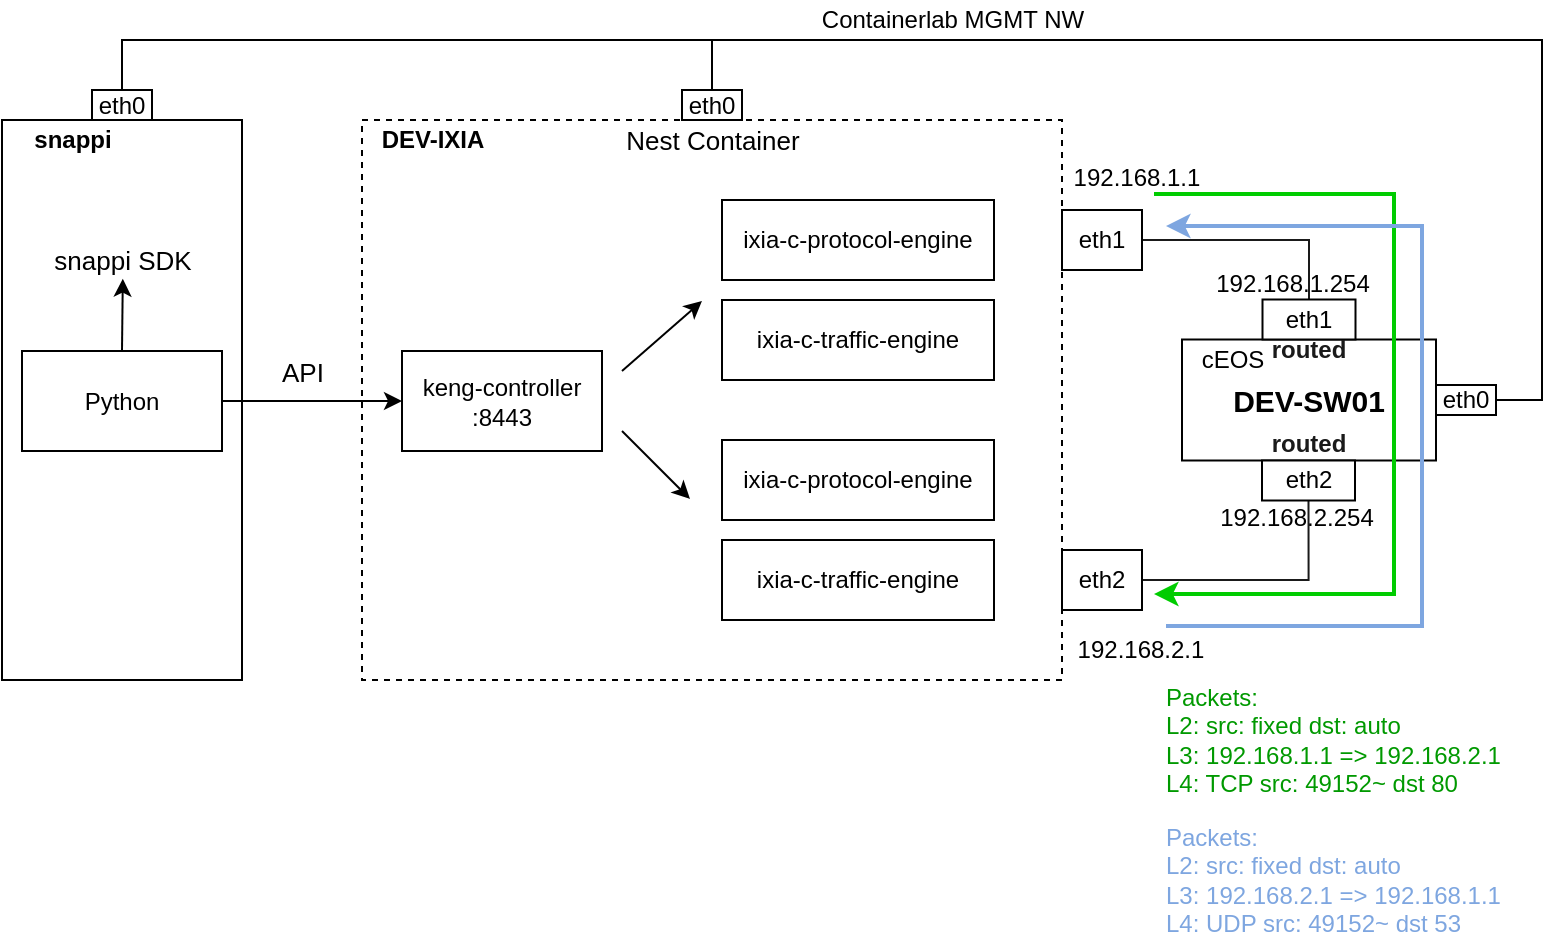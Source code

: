<mxfile version="16.5.1" type="device"><diagram id="_tSotB8_fe5r-u6qb8kP" name="ページ1"><mxGraphModel dx="1422" dy="872" grid="0" gridSize="10" guides="1" tooltips="1" connect="1" arrows="1" fold="1" page="0" pageScale="1" pageWidth="827" pageHeight="1169" math="0" shadow="0"><root><mxCell id="0"/><mxCell id="1" parent="0"/><mxCell id="9Ts4lJ3bNrReX1Q-OMnE-1" value="" style="rounded=0;whiteSpace=wrap;html=1;dashed=1;" parent="1" vertex="1"><mxGeometry x="260" y="310" width="350" height="280" as="geometry"/></mxCell><mxCell id="9Ts4lJ3bNrReX1Q-OMnE-2" value="DEV-IXIA" style="text;html=1;align=center;verticalAlign=middle;resizable=0;points=[];autosize=1;strokeColor=none;fillColor=none;fontStyle=1" parent="1" vertex="1"><mxGeometry x="260" y="310" width="70" height="20" as="geometry"/></mxCell><mxCell id="9Ts4lJ3bNrReX1Q-OMnE-31" style="edgeStyle=orthogonalEdgeStyle;rounded=0;orthogonalLoop=1;jettySize=auto;html=1;exitX=0.5;exitY=0;exitDx=0;exitDy=0;entryX=0.5;entryY=0;entryDx=0;entryDy=0;fontSize=12;endArrow=none;endFill=0;" parent="1" source="9Ts4lJ3bNrReX1Q-OMnE-35" target="9Ts4lJ3bNrReX1Q-OMnE-34" edge="1"><mxGeometry relative="1" as="geometry"><Array as="points"><mxPoint x="140" y="270"/><mxPoint x="435" y="270"/></Array></mxGeometry></mxCell><mxCell id="9Ts4lJ3bNrReX1Q-OMnE-3" value="" style="rounded=0;whiteSpace=wrap;html=1;" parent="1" vertex="1"><mxGeometry x="80" y="310" width="120" height="280" as="geometry"/></mxCell><mxCell id="9Ts4lJ3bNrReX1Q-OMnE-4" value="snappi" style="text;html=1;align=center;verticalAlign=middle;resizable=0;points=[];autosize=1;strokeColor=none;fillColor=none;fontStyle=1" parent="1" vertex="1"><mxGeometry x="90" y="310" width="50" height="20" as="geometry"/></mxCell><mxCell id="9Ts4lJ3bNrReX1Q-OMnE-32" style="edgeStyle=orthogonalEdgeStyle;rounded=0;orthogonalLoop=1;jettySize=auto;html=1;exitX=1;exitY=0.5;exitDx=0;exitDy=0;entryX=0.5;entryY=0;entryDx=0;entryDy=0;fontSize=12;endArrow=none;endFill=0;" parent="1" source="9Ts4lJ3bNrReX1Q-OMnE-36" target="9Ts4lJ3bNrReX1Q-OMnE-34" edge="1"><mxGeometry relative="1" as="geometry"><Array as="points"><mxPoint x="850" y="450"/><mxPoint x="850" y="270"/><mxPoint x="435" y="270"/></Array></mxGeometry></mxCell><mxCell id="9Ts4lJ3bNrReX1Q-OMnE-6" value="DEV-SW01" style="rounded=0;whiteSpace=wrap;html=1;fontSize=15;fontStyle=1" parent="1" vertex="1"><mxGeometry x="670" y="419.75" width="127" height="60.5" as="geometry"/></mxCell><mxCell id="9Ts4lJ3bNrReX1Q-OMnE-9" value="keng-controller&lt;br&gt;:8443" style="rounded=0;whiteSpace=wrap;html=1;" parent="1" vertex="1"><mxGeometry x="280" y="425.5" width="100" height="50" as="geometry"/></mxCell><mxCell id="9Ts4lJ3bNrReX1Q-OMnE-10" value="ixia-c-traffic-engine" style="rounded=0;whiteSpace=wrap;html=1;" parent="1" vertex="1"><mxGeometry x="440" y="400" width="136" height="40" as="geometry"/></mxCell><mxCell id="9Ts4lJ3bNrReX1Q-OMnE-11" value="ixia-c-protocol-engine" style="rounded=0;whiteSpace=wrap;html=1;" parent="1" vertex="1"><mxGeometry x="440" y="350" width="136" height="40" as="geometry"/></mxCell><mxCell id="9Ts4lJ3bNrReX1Q-OMnE-12" value="ixia-c-protocol-engine" style="rounded=0;whiteSpace=wrap;html=1;" parent="1" vertex="1"><mxGeometry x="440" y="470" width="136" height="40" as="geometry"/></mxCell><mxCell id="9Ts4lJ3bNrReX1Q-OMnE-13" value="ixia-c-traffic-engine" style="rounded=0;whiteSpace=wrap;html=1;" parent="1" vertex="1"><mxGeometry x="440" y="520" width="136" height="40" as="geometry"/></mxCell><mxCell id="9Ts4lJ3bNrReX1Q-OMnE-14" value="Nest Container" style="text;html=1;align=center;verticalAlign=middle;resizable=0;points=[];autosize=1;strokeColor=none;fillColor=none;fontSize=13;" parent="1" vertex="1"><mxGeometry x="385" y="310" width="100" height="20" as="geometry"/></mxCell><mxCell id="9Ts4lJ3bNrReX1Q-OMnE-15" value="" style="endArrow=classic;html=1;rounded=0;fontSize=13;" parent="1" edge="1"><mxGeometry width="50" height="50" relative="1" as="geometry"><mxPoint x="390" y="435.5" as="sourcePoint"/><mxPoint x="430" y="400.5" as="targetPoint"/></mxGeometry></mxCell><mxCell id="9Ts4lJ3bNrReX1Q-OMnE-16" value="" style="endArrow=classic;html=1;rounded=0;fontSize=13;" parent="1" edge="1"><mxGeometry width="50" height="50" relative="1" as="geometry"><mxPoint x="390" y="465.5" as="sourcePoint"/><mxPoint x="424" y="499.5" as="targetPoint"/></mxGeometry></mxCell><mxCell id="9Ts4lJ3bNrReX1Q-OMnE-18" style="edgeStyle=orthogonalEdgeStyle;rounded=0;orthogonalLoop=1;jettySize=auto;html=1;exitX=1;exitY=0.5;exitDx=0;exitDy=0;entryX=0;entryY=0.5;entryDx=0;entryDy=0;fontSize=13;" parent="1" source="9Ts4lJ3bNrReX1Q-OMnE-17" target="9Ts4lJ3bNrReX1Q-OMnE-9" edge="1"><mxGeometry relative="1" as="geometry"/></mxCell><mxCell id="9Ts4lJ3bNrReX1Q-OMnE-21" style="edgeStyle=orthogonalEdgeStyle;rounded=0;orthogonalLoop=1;jettySize=auto;html=1;exitX=0.5;exitY=0;exitDx=0;exitDy=0;entryX=0.505;entryY=0.967;entryDx=0;entryDy=0;entryPerimeter=0;fontSize=13;" parent="1" source="9Ts4lJ3bNrReX1Q-OMnE-17" target="9Ts4lJ3bNrReX1Q-OMnE-19" edge="1"><mxGeometry relative="1" as="geometry"/></mxCell><mxCell id="9Ts4lJ3bNrReX1Q-OMnE-17" value="Python" style="rounded=0;whiteSpace=wrap;html=1;" parent="1" vertex="1"><mxGeometry x="90" y="425.5" width="100" height="50" as="geometry"/></mxCell><mxCell id="9Ts4lJ3bNrReX1Q-OMnE-19" value="snappi SDK" style="text;html=1;align=center;verticalAlign=middle;resizable=0;points=[];autosize=1;strokeColor=none;fillColor=none;fontSize=13;" parent="1" vertex="1"><mxGeometry x="100" y="370" width="80" height="20" as="geometry"/></mxCell><mxCell id="9Ts4lJ3bNrReX1Q-OMnE-22" value="API" style="text;html=1;align=center;verticalAlign=middle;resizable=0;points=[];autosize=1;strokeColor=none;fillColor=none;fontSize=13;" parent="1" vertex="1"><mxGeometry x="210" y="425.5" width="40" height="20" as="geometry"/></mxCell><mxCell id="9Ts4lJ3bNrReX1Q-OMnE-30" style="edgeStyle=orthogonalEdgeStyle;rounded=0;orthogonalLoop=1;jettySize=auto;html=1;exitX=0.5;exitY=0;exitDx=0;exitDy=0;entryX=1;entryY=0.5;entryDx=0;entryDy=0;fontSize=12;endArrow=none;endFill=0;strokeColor=#1A1A1A;" parent="1" source="9Ts4lJ3bNrReX1Q-OMnE-23" target="9Ts4lJ3bNrReX1Q-OMnE-25" edge="1"><mxGeometry relative="1" as="geometry"/></mxCell><mxCell id="9Ts4lJ3bNrReX1Q-OMnE-23" value="eth1" style="rounded=0;whiteSpace=wrap;html=1;" parent="1" vertex="1"><mxGeometry x="710.25" y="399.75" width="46.5" height="20" as="geometry"/></mxCell><mxCell id="9Ts4lJ3bNrReX1Q-OMnE-25" value="eth1" style="rounded=0;whiteSpace=wrap;html=1;" parent="1" vertex="1"><mxGeometry x="610" y="355" width="40" height="30" as="geometry"/></mxCell><mxCell id="9Ts4lJ3bNrReX1Q-OMnE-29" style="rounded=0;orthogonalLoop=1;jettySize=auto;html=1;exitX=1;exitY=0.5;exitDx=0;exitDy=0;entryX=0.5;entryY=1;entryDx=0;entryDy=0;fontSize=12;edgeStyle=orthogonalEdgeStyle;endArrow=none;endFill=0;strokeColor=#1A1A1A;" parent="1" source="9Ts4lJ3bNrReX1Q-OMnE-26" target="9Ts4lJ3bNrReX1Q-OMnE-28" edge="1"><mxGeometry relative="1" as="geometry"/></mxCell><mxCell id="9Ts4lJ3bNrReX1Q-OMnE-26" value="eth2" style="rounded=0;whiteSpace=wrap;html=1;" parent="1" vertex="1"><mxGeometry x="610" y="525" width="40" height="30" as="geometry"/></mxCell><mxCell id="9Ts4lJ3bNrReX1Q-OMnE-27" value="cEOS" style="text;html=1;align=center;verticalAlign=middle;resizable=0;points=[];autosize=1;strokeColor=none;fillColor=none;fontSize=12;" parent="1" vertex="1"><mxGeometry x="670" y="419.75" width="50" height="20" as="geometry"/></mxCell><mxCell id="9Ts4lJ3bNrReX1Q-OMnE-28" value="eth2" style="rounded=0;whiteSpace=wrap;html=1;" parent="1" vertex="1"><mxGeometry x="710" y="480.25" width="46.5" height="20" as="geometry"/></mxCell><mxCell id="9Ts4lJ3bNrReX1Q-OMnE-33" value="Containerlab MGMT NW" style="text;html=1;align=center;verticalAlign=middle;resizable=0;points=[];autosize=1;strokeColor=none;fillColor=none;fontSize=12;" parent="1" vertex="1"><mxGeometry x="480" y="250" width="150" height="20" as="geometry"/></mxCell><mxCell id="9Ts4lJ3bNrReX1Q-OMnE-34" value="eth0" style="rounded=0;whiteSpace=wrap;html=1;" parent="1" vertex="1"><mxGeometry x="420" y="295" width="30" height="15" as="geometry"/></mxCell><mxCell id="9Ts4lJ3bNrReX1Q-OMnE-35" value="eth0" style="rounded=0;whiteSpace=wrap;html=1;" parent="1" vertex="1"><mxGeometry x="125" y="295" width="30" height="15" as="geometry"/></mxCell><mxCell id="9Ts4lJ3bNrReX1Q-OMnE-36" value="eth0" style="rounded=0;whiteSpace=wrap;html=1;" parent="1" vertex="1"><mxGeometry x="797" y="442.5" width="30" height="15" as="geometry"/></mxCell><mxCell id="9Ts4lJ3bNrReX1Q-OMnE-37" value="" style="endArrow=classic;html=1;rounded=0;fontSize=12;strokeColor=#00CC00;strokeWidth=2;" parent="1" edge="1"><mxGeometry width="50" height="50" relative="1" as="geometry"><mxPoint x="656" y="347" as="sourcePoint"/><mxPoint x="656" y="547" as="targetPoint"/><Array as="points"><mxPoint x="776" y="347"/><mxPoint x="776" y="547"/></Array></mxGeometry></mxCell><mxCell id="9Ts4lJ3bNrReX1Q-OMnE-38" value="Packets:&lt;br&gt;L2: src: fixed dst: auto&lt;br&gt;L3: 192.168.1.1 =&amp;gt; 192.168.2.1&lt;br&gt;L4: TCP src: 49152~ dst 80" style="text;html=1;align=left;verticalAlign=middle;resizable=0;points=[];autosize=1;strokeColor=none;fillColor=none;fontSize=12;fontColor=#009900;" parent="1" vertex="1"><mxGeometry x="660" y="590" width="180" height="60" as="geometry"/></mxCell><mxCell id="9Ts4lJ3bNrReX1Q-OMnE-39" value="192.168.1.1" style="text;html=1;align=center;verticalAlign=middle;resizable=0;points=[];autosize=1;strokeColor=none;fillColor=none;fontSize=12;" parent="1" vertex="1"><mxGeometry x="607" y="329" width="80" height="20" as="geometry"/></mxCell><mxCell id="9Ts4lJ3bNrReX1Q-OMnE-40" value="192.168.2.1" style="text;html=1;align=center;verticalAlign=middle;resizable=0;points=[];autosize=1;strokeColor=none;fillColor=none;fontSize=12;" parent="1" vertex="1"><mxGeometry x="609" y="565" width="80" height="20" as="geometry"/></mxCell><mxCell id="8htIWe4sfFHvrNoVTIoL-3" value="Packets:&lt;br&gt;L2: src: fixed dst: auto&lt;br&gt;L3: 192.168.2.1 =&amp;gt; 192.168.1.1&lt;br&gt;L4: UDP src: 49152~ dst 53" style="text;html=1;align=left;verticalAlign=middle;resizable=0;points=[];autosize=1;strokeColor=none;fillColor=none;fontSize=12;fontColor=#7EA6E0;" vertex="1" parent="1"><mxGeometry x="660" y="660" width="180" height="60" as="geometry"/></mxCell><mxCell id="8htIWe4sfFHvrNoVTIoL-4" value="" style="endArrow=none;html=1;rounded=0;fontSize=12;strokeColor=#7EA6E0;strokeWidth=2;startArrow=classic;startFill=1;endFill=0;" edge="1" parent="1"><mxGeometry width="50" height="50" relative="1" as="geometry"><mxPoint x="662" y="363" as="sourcePoint"/><mxPoint x="662" y="563.0" as="targetPoint"/><Array as="points"><mxPoint x="790" y="363"/><mxPoint x="790" y="563"/></Array></mxGeometry></mxCell><mxCell id="8htIWe4sfFHvrNoVTIoL-1" value="192.168.2.254" style="text;html=1;align=center;verticalAlign=middle;resizable=0;points=[];autosize=1;strokeColor=none;fillColor=none;fontSize=12;" vertex="1" parent="1"><mxGeometry x="682" y="499" width="90" height="20" as="geometry"/></mxCell><mxCell id="8htIWe4sfFHvrNoVTIoL-2" value="192.168.1.254" style="text;html=1;align=center;verticalAlign=middle;resizable=0;points=[];autosize=1;strokeColor=none;fillColor=none;fontSize=12;" vertex="1" parent="1"><mxGeometry x="680" y="382" width="90" height="20" as="geometry"/></mxCell><mxCell id="8htIWe4sfFHvrNoVTIoL-5" value="routed" style="text;html=1;align=center;verticalAlign=middle;resizable=0;points=[];autosize=1;strokeColor=none;fillColor=none;fontColor=#1A1A1A;fontStyle=1" vertex="1" parent="1"><mxGeometry x="708" y="415" width="50" height="20" as="geometry"/></mxCell><mxCell id="8htIWe4sfFHvrNoVTIoL-6" value="routed" style="text;html=1;align=center;verticalAlign=middle;resizable=0;points=[];autosize=1;strokeColor=none;fillColor=none;fontColor=#1A1A1A;fontStyle=1" vertex="1" parent="1"><mxGeometry x="708" y="462.25" width="50" height="20" as="geometry"/></mxCell></root></mxGraphModel></diagram></mxfile>
